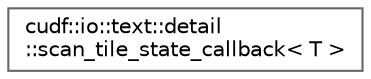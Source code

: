 digraph "类继承关系图"
{
 // LATEX_PDF_SIZE
  bgcolor="transparent";
  edge [fontname=Helvetica,fontsize=10,labelfontname=Helvetica,labelfontsize=10];
  node [fontname=Helvetica,fontsize=10,shape=box,height=0.2,width=0.4];
  rankdir="LR";
  Node0 [id="Node000000",label="cudf::io::text::detail\l::scan_tile_state_callback\< T \>",height=0.2,width=0.4,color="grey40", fillcolor="white", style="filled",URL="$structcudf_1_1io_1_1text_1_1detail_1_1scan__tile__state__callback.html",tooltip=" "];
}
